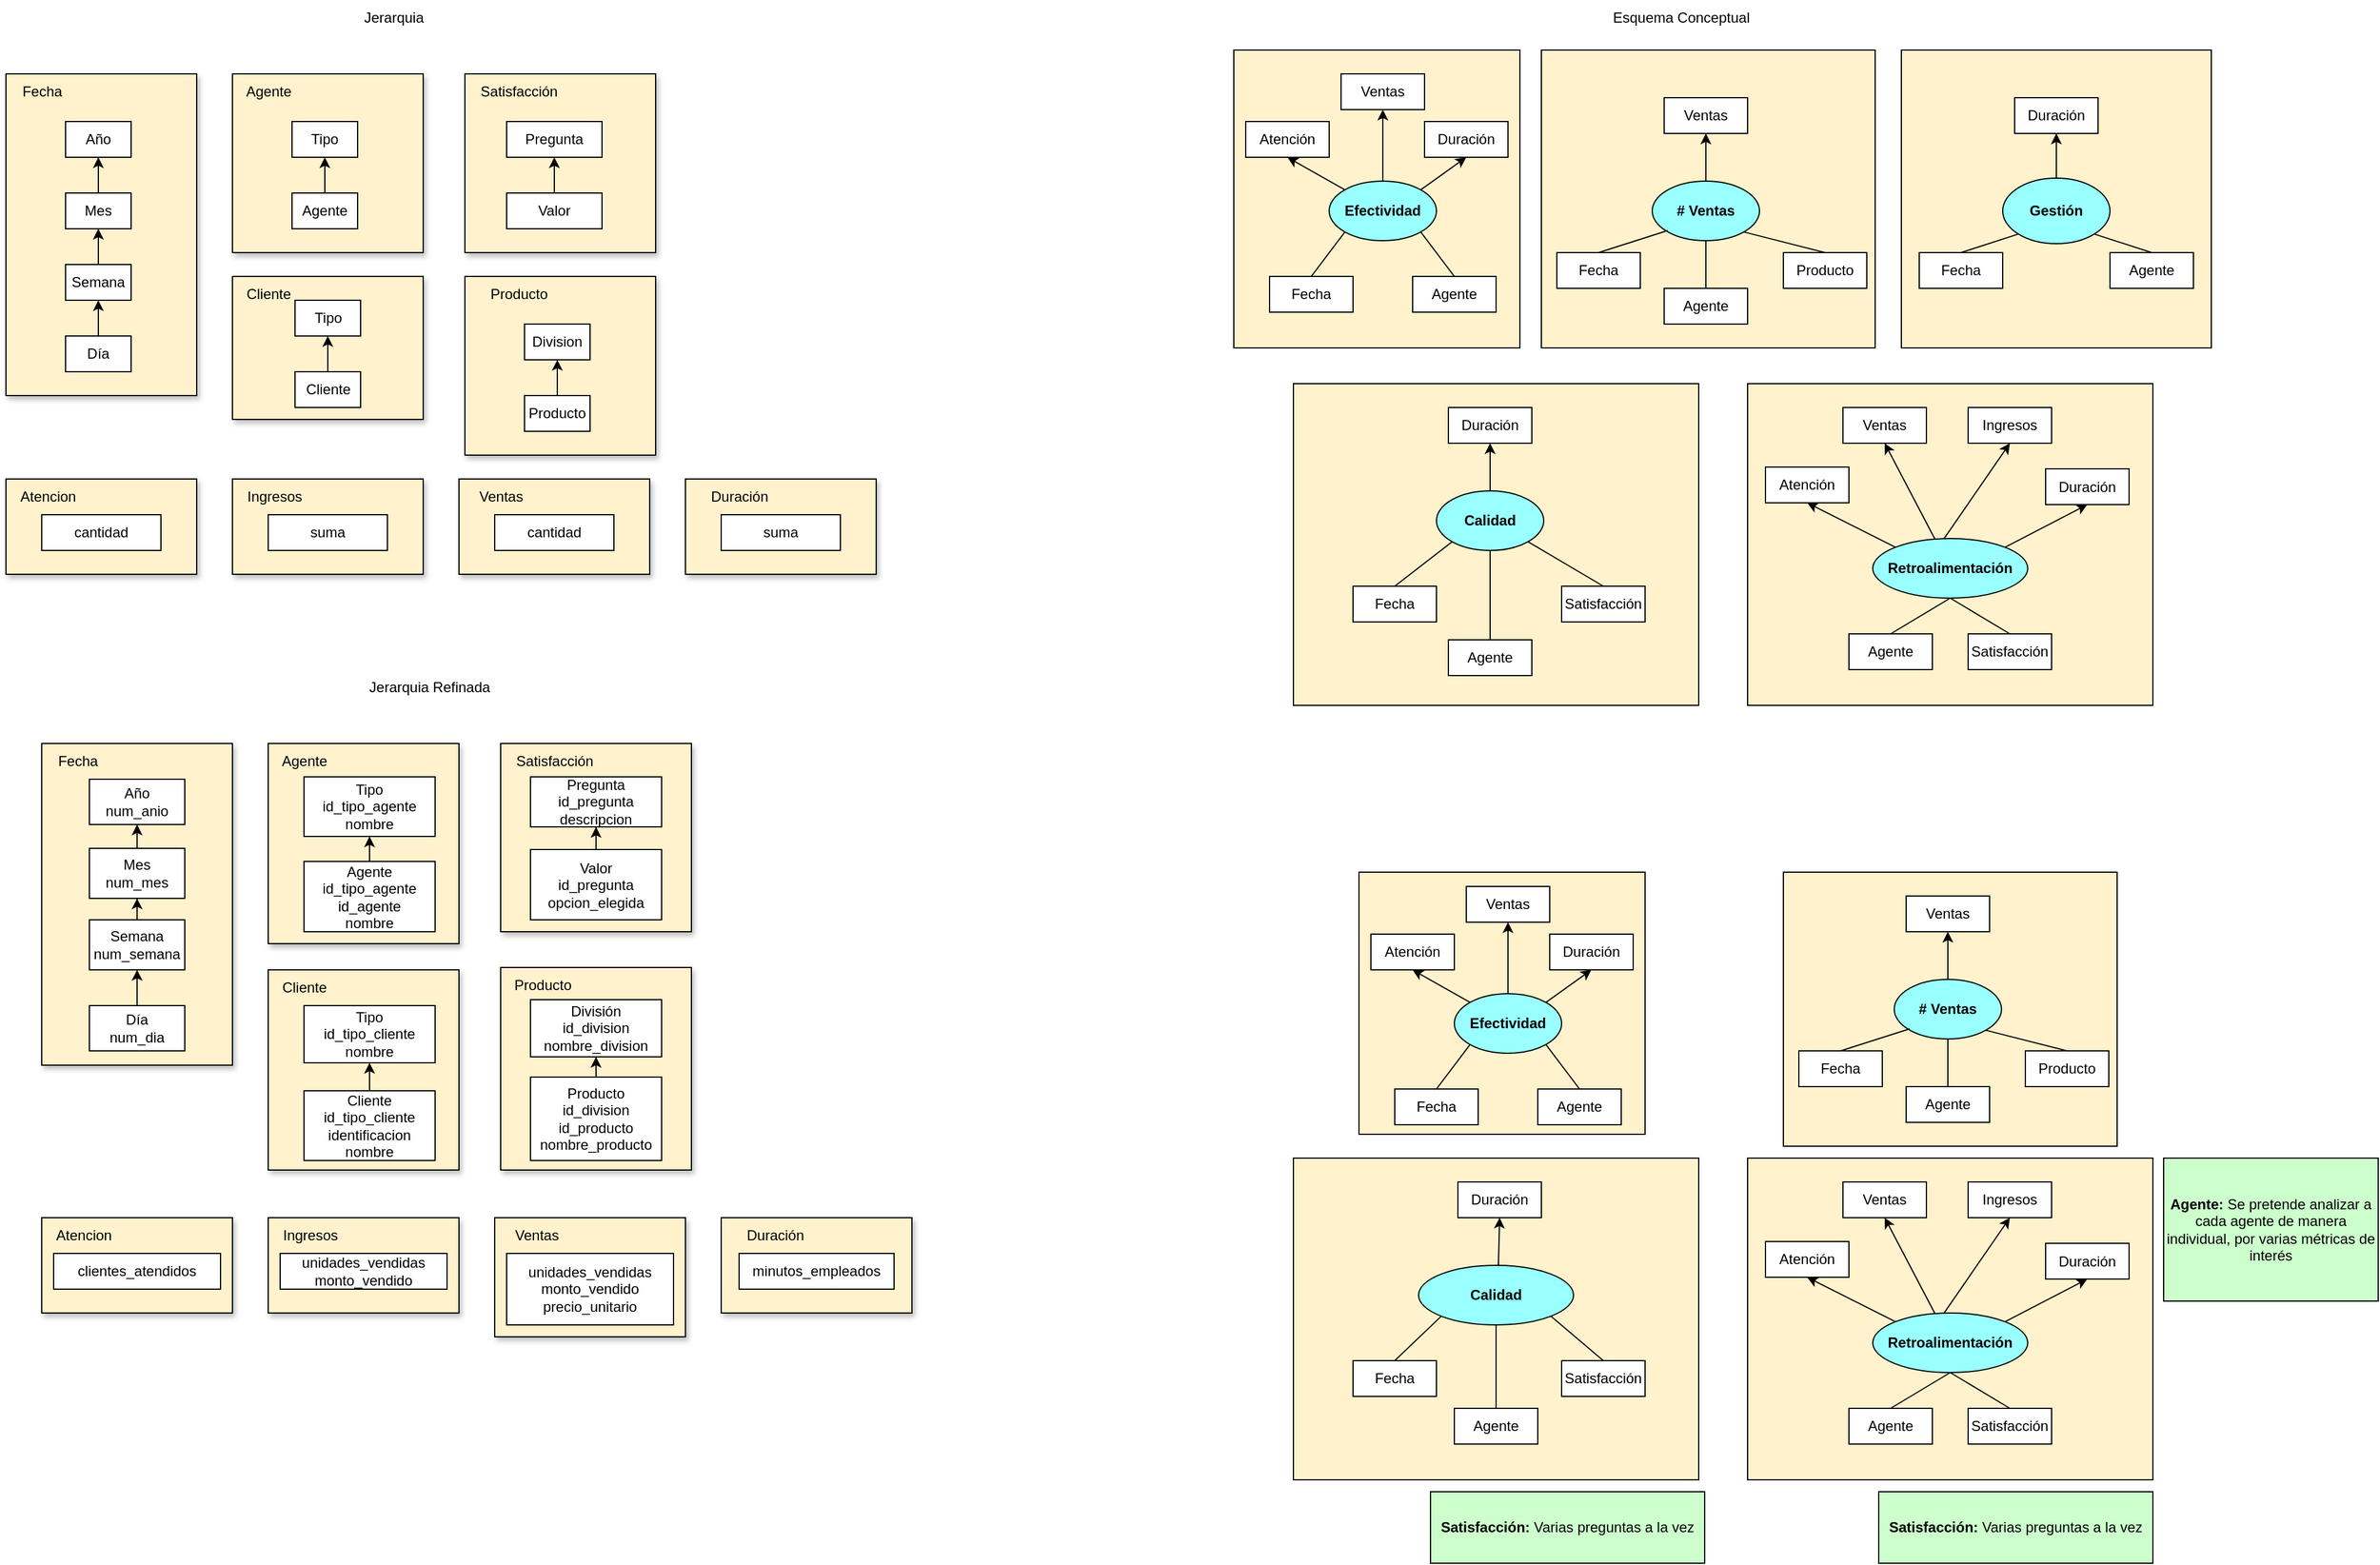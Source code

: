 <mxfile version="24.6.4" type="device">
  <diagram name="Page-1" id="wbxDOFEe-xMBPTPI3C5p">
    <mxGraphModel dx="2790" dy="1393" grid="1" gridSize="10" guides="1" tooltips="1" connect="1" arrows="1" fold="1" page="1" pageScale="1" pageWidth="1100" pageHeight="850" math="0" shadow="0">
      <root>
        <mxCell id="0" />
        <mxCell id="1" parent="0" />
        <mxCell id="ih9rq5GZIrlL_QUmLxiV-168" value="" style="rounded=0;whiteSpace=wrap;html=1;fillColor=#FFF2CC;" vertex="1" parent="1">
          <mxGeometry x="1800" y="200" width="260" height="250" as="geometry" />
        </mxCell>
        <mxCell id="ih9rq5GZIrlL_QUmLxiV-167" value="" style="rounded=0;whiteSpace=wrap;html=1;fillColor=#FFF2CC;" vertex="1" parent="1">
          <mxGeometry x="1498" y="200" width="280" height="250" as="geometry" />
        </mxCell>
        <mxCell id="ih9rq5GZIrlL_QUmLxiV-166" value="" style="rounded=0;whiteSpace=wrap;html=1;fillColor=#FFF2CC;" vertex="1" parent="1">
          <mxGeometry x="1240" y="200" width="240" height="250" as="geometry" />
        </mxCell>
        <mxCell id="ih9rq5GZIrlL_QUmLxiV-165" value="" style="rounded=0;whiteSpace=wrap;html=1;fillColor=#FFF2CC;" vertex="1" parent="1">
          <mxGeometry x="1290" y="480" width="340" height="270" as="geometry" />
        </mxCell>
        <mxCell id="ih9rq5GZIrlL_QUmLxiV-164" value="" style="rounded=0;whiteSpace=wrap;html=1;fillColor=#FFF2CC;" vertex="1" parent="1">
          <mxGeometry x="1671" y="480" width="340" height="270" as="geometry" />
        </mxCell>
        <mxCell id="ih9rq5GZIrlL_QUmLxiV-16" value="" style="rounded=0;whiteSpace=wrap;html=1;shadow=1;fillColor=#FFF2CC;" vertex="1" parent="1">
          <mxGeometry x="210" y="220" width="160" height="270" as="geometry" />
        </mxCell>
        <mxCell id="ih9rq5GZIrlL_QUmLxiV-2" value="Fecha" style="text;html=1;align=center;verticalAlign=middle;resizable=0;points=[];autosize=1;strokeColor=none;fillColor=none;" vertex="1" parent="1">
          <mxGeometry x="210" y="220" width="60" height="30" as="geometry" />
        </mxCell>
        <mxCell id="ih9rq5GZIrlL_QUmLxiV-7" style="edgeStyle=orthogonalEdgeStyle;rounded=0;orthogonalLoop=1;jettySize=auto;html=1;entryX=0.5;entryY=1;entryDx=0;entryDy=0;" edge="1" parent="1" source="ih9rq5GZIrlL_QUmLxiV-3" target="ih9rq5GZIrlL_QUmLxiV-4">
          <mxGeometry relative="1" as="geometry" />
        </mxCell>
        <mxCell id="ih9rq5GZIrlL_QUmLxiV-3" value="Día" style="rounded=0;whiteSpace=wrap;html=1;" vertex="1" parent="1">
          <mxGeometry x="260" y="440" width="55" height="30" as="geometry" />
        </mxCell>
        <mxCell id="ih9rq5GZIrlL_QUmLxiV-13" style="edgeStyle=orthogonalEdgeStyle;rounded=0;orthogonalLoop=1;jettySize=auto;html=1;entryX=0.5;entryY=1;entryDx=0;entryDy=0;" edge="1" parent="1" source="ih9rq5GZIrlL_QUmLxiV-4" target="ih9rq5GZIrlL_QUmLxiV-5">
          <mxGeometry relative="1" as="geometry" />
        </mxCell>
        <mxCell id="ih9rq5GZIrlL_QUmLxiV-4" value="Semana" style="rounded=0;whiteSpace=wrap;html=1;" vertex="1" parent="1">
          <mxGeometry x="260" y="380" width="55" height="30" as="geometry" />
        </mxCell>
        <mxCell id="ih9rq5GZIrlL_QUmLxiV-15" style="edgeStyle=orthogonalEdgeStyle;rounded=0;orthogonalLoop=1;jettySize=auto;html=1;entryX=0.5;entryY=1;entryDx=0;entryDy=0;" edge="1" parent="1" source="ih9rq5GZIrlL_QUmLxiV-5" target="ih9rq5GZIrlL_QUmLxiV-6">
          <mxGeometry relative="1" as="geometry" />
        </mxCell>
        <mxCell id="ih9rq5GZIrlL_QUmLxiV-5" value="Mes" style="rounded=0;whiteSpace=wrap;html=1;" vertex="1" parent="1">
          <mxGeometry x="260" y="320" width="55" height="30" as="geometry" />
        </mxCell>
        <mxCell id="ih9rq5GZIrlL_QUmLxiV-6" value="Año" style="rounded=0;whiteSpace=wrap;html=1;" vertex="1" parent="1">
          <mxGeometry x="260" y="260" width="55" height="30" as="geometry" />
        </mxCell>
        <mxCell id="ih9rq5GZIrlL_QUmLxiV-17" value="" style="rounded=0;whiteSpace=wrap;html=1;shadow=1;fillColor=#FFF2CC;" vertex="1" parent="1">
          <mxGeometry x="400" y="220" width="160" height="150" as="geometry" />
        </mxCell>
        <mxCell id="ih9rq5GZIrlL_QUmLxiV-18" value="Agente" style="text;html=1;align=center;verticalAlign=middle;resizable=0;points=[];autosize=1;strokeColor=none;fillColor=none;" vertex="1" parent="1">
          <mxGeometry x="400" y="220" width="60" height="30" as="geometry" />
        </mxCell>
        <mxCell id="ih9rq5GZIrlL_QUmLxiV-21" style="edgeStyle=orthogonalEdgeStyle;rounded=0;orthogonalLoop=1;jettySize=auto;html=1;entryX=0.5;entryY=1;entryDx=0;entryDy=0;" edge="1" parent="1" source="ih9rq5GZIrlL_QUmLxiV-22" target="ih9rq5GZIrlL_QUmLxiV-24">
          <mxGeometry relative="1" as="geometry" />
        </mxCell>
        <mxCell id="ih9rq5GZIrlL_QUmLxiV-22" value="Agente" style="rounded=0;whiteSpace=wrap;html=1;" vertex="1" parent="1">
          <mxGeometry x="450" y="320" width="55" height="30" as="geometry" />
        </mxCell>
        <mxCell id="ih9rq5GZIrlL_QUmLxiV-24" value="Tipo" style="rounded=0;whiteSpace=wrap;html=1;" vertex="1" parent="1">
          <mxGeometry x="450" y="260" width="55" height="30" as="geometry" />
        </mxCell>
        <mxCell id="ih9rq5GZIrlL_QUmLxiV-26" value="" style="rounded=0;whiteSpace=wrap;html=1;shadow=1;fillColor=#FFF2CC;" vertex="1" parent="1">
          <mxGeometry x="400" y="390" width="160" height="120" as="geometry" />
        </mxCell>
        <mxCell id="ih9rq5GZIrlL_QUmLxiV-27" value="Cliente" style="text;html=1;align=center;verticalAlign=middle;resizable=0;points=[];autosize=1;strokeColor=none;fillColor=none;" vertex="1" parent="1">
          <mxGeometry x="400" y="390" width="60" height="30" as="geometry" />
        </mxCell>
        <mxCell id="ih9rq5GZIrlL_QUmLxiV-102" style="edgeStyle=orthogonalEdgeStyle;rounded=0;orthogonalLoop=1;jettySize=auto;html=1;entryX=0.5;entryY=1;entryDx=0;entryDy=0;" edge="1" parent="1" source="ih9rq5GZIrlL_QUmLxiV-29" target="ih9rq5GZIrlL_QUmLxiV-101">
          <mxGeometry relative="1" as="geometry" />
        </mxCell>
        <mxCell id="ih9rq5GZIrlL_QUmLxiV-29" value="Cliente" style="rounded=0;whiteSpace=wrap;html=1;" vertex="1" parent="1">
          <mxGeometry x="452.5" y="470" width="55" height="30" as="geometry" />
        </mxCell>
        <mxCell id="ih9rq5GZIrlL_QUmLxiV-31" value="" style="rounded=0;whiteSpace=wrap;html=1;shadow=1;fillColor=#FFF2CC;" vertex="1" parent="1">
          <mxGeometry x="210" y="560" width="160" height="80" as="geometry" />
        </mxCell>
        <mxCell id="ih9rq5GZIrlL_QUmLxiV-32" value="Atencion" style="text;html=1;align=center;verticalAlign=middle;resizable=0;points=[];autosize=1;strokeColor=none;fillColor=none;" vertex="1" parent="1">
          <mxGeometry x="210" y="560" width="70" height="30" as="geometry" />
        </mxCell>
        <mxCell id="ih9rq5GZIrlL_QUmLxiV-33" value="cantidad" style="rounded=0;whiteSpace=wrap;html=1;" vertex="1" parent="1">
          <mxGeometry x="240" y="590" width="100" height="30" as="geometry" />
        </mxCell>
        <mxCell id="ih9rq5GZIrlL_QUmLxiV-34" value="" style="rounded=0;whiteSpace=wrap;html=1;shadow=1;fillColor=#FFF2CC;" vertex="1" parent="1">
          <mxGeometry x="400" y="560" width="160" height="80" as="geometry" />
        </mxCell>
        <mxCell id="ih9rq5GZIrlL_QUmLxiV-35" value="Ingresos" style="text;html=1;align=center;verticalAlign=middle;resizable=0;points=[];autosize=1;strokeColor=none;fillColor=none;" vertex="1" parent="1">
          <mxGeometry x="400" y="560" width="70" height="30" as="geometry" />
        </mxCell>
        <mxCell id="ih9rq5GZIrlL_QUmLxiV-36" value="suma" style="rounded=0;whiteSpace=wrap;html=1;" vertex="1" parent="1">
          <mxGeometry x="430" y="590" width="100" height="30" as="geometry" />
        </mxCell>
        <mxCell id="ih9rq5GZIrlL_QUmLxiV-37" value="" style="rounded=0;whiteSpace=wrap;html=1;shadow=1;fillColor=#FFF2CC;" vertex="1" parent="1">
          <mxGeometry x="590" y="560" width="160" height="80" as="geometry" />
        </mxCell>
        <mxCell id="ih9rq5GZIrlL_QUmLxiV-38" value="Ventas" style="text;html=1;align=center;verticalAlign=middle;resizable=0;points=[];autosize=1;strokeColor=none;fillColor=none;" vertex="1" parent="1">
          <mxGeometry x="595" y="560" width="60" height="30" as="geometry" />
        </mxCell>
        <mxCell id="ih9rq5GZIrlL_QUmLxiV-39" value="cantidad" style="rounded=0;whiteSpace=wrap;html=1;" vertex="1" parent="1">
          <mxGeometry x="620" y="590" width="100" height="30" as="geometry" />
        </mxCell>
        <mxCell id="ih9rq5GZIrlL_QUmLxiV-40" value="" style="rounded=0;whiteSpace=wrap;html=1;shadow=1;fillColor=#FFF2CC;" vertex="1" parent="1">
          <mxGeometry x="780" y="560" width="160" height="80" as="geometry" />
        </mxCell>
        <mxCell id="ih9rq5GZIrlL_QUmLxiV-41" value="Duración" style="text;html=1;align=center;verticalAlign=middle;resizable=0;points=[];autosize=1;strokeColor=none;fillColor=none;" vertex="1" parent="1">
          <mxGeometry x="790" y="560" width="70" height="30" as="geometry" />
        </mxCell>
        <mxCell id="ih9rq5GZIrlL_QUmLxiV-42" value="suma" style="rounded=0;whiteSpace=wrap;html=1;" vertex="1" parent="1">
          <mxGeometry x="810" y="590" width="100" height="30" as="geometry" />
        </mxCell>
        <mxCell id="ih9rq5GZIrlL_QUmLxiV-43" value="" style="rounded=0;whiteSpace=wrap;html=1;shadow=1;fillColor=#FFF2CC;" vertex="1" parent="1">
          <mxGeometry x="595" y="220" width="160" height="150" as="geometry" />
        </mxCell>
        <mxCell id="ih9rq5GZIrlL_QUmLxiV-44" value="Satisfacción" style="text;html=1;align=center;verticalAlign=middle;resizable=0;points=[];autosize=1;strokeColor=none;fillColor=none;" vertex="1" parent="1">
          <mxGeometry x="595" y="220" width="90" height="30" as="geometry" />
        </mxCell>
        <mxCell id="ih9rq5GZIrlL_QUmLxiV-45" style="edgeStyle=orthogonalEdgeStyle;rounded=0;orthogonalLoop=1;jettySize=auto;html=1;entryX=0.5;entryY=1;entryDx=0;entryDy=0;" edge="1" parent="1" source="ih9rq5GZIrlL_QUmLxiV-46" target="ih9rq5GZIrlL_QUmLxiV-47">
          <mxGeometry relative="1" as="geometry" />
        </mxCell>
        <mxCell id="ih9rq5GZIrlL_QUmLxiV-46" value="Valor" style="rounded=0;whiteSpace=wrap;html=1;" vertex="1" parent="1">
          <mxGeometry x="630" y="320" width="80" height="30" as="geometry" />
        </mxCell>
        <mxCell id="ih9rq5GZIrlL_QUmLxiV-47" value="Pregunta" style="rounded=0;whiteSpace=wrap;html=1;" vertex="1" parent="1">
          <mxGeometry x="630" y="260" width="80" height="30" as="geometry" />
        </mxCell>
        <mxCell id="ih9rq5GZIrlL_QUmLxiV-48" value="" style="rounded=0;whiteSpace=wrap;html=1;shadow=1;fillColor=#FFF2CC;" vertex="1" parent="1">
          <mxGeometry x="595" y="390" width="160" height="150" as="geometry" />
        </mxCell>
        <mxCell id="ih9rq5GZIrlL_QUmLxiV-49" value="Producto" style="text;html=1;align=center;verticalAlign=middle;resizable=0;points=[];autosize=1;strokeColor=none;fillColor=none;" vertex="1" parent="1">
          <mxGeometry x="605" y="390" width="70" height="30" as="geometry" />
        </mxCell>
        <mxCell id="ih9rq5GZIrlL_QUmLxiV-50" style="edgeStyle=orthogonalEdgeStyle;rounded=0;orthogonalLoop=1;jettySize=auto;html=1;entryX=0.5;entryY=1;entryDx=0;entryDy=0;" edge="1" parent="1" source="ih9rq5GZIrlL_QUmLxiV-51" target="ih9rq5GZIrlL_QUmLxiV-52">
          <mxGeometry relative="1" as="geometry" />
        </mxCell>
        <mxCell id="ih9rq5GZIrlL_QUmLxiV-51" value="Producto" style="rounded=0;whiteSpace=wrap;html=1;" vertex="1" parent="1">
          <mxGeometry x="645" y="490" width="55" height="30" as="geometry" />
        </mxCell>
        <mxCell id="ih9rq5GZIrlL_QUmLxiV-52" value="Division" style="rounded=0;whiteSpace=wrap;html=1;" vertex="1" parent="1">
          <mxGeometry x="645" y="430" width="55" height="30" as="geometry" />
        </mxCell>
        <mxCell id="ih9rq5GZIrlL_QUmLxiV-53" value="Jerarquia" style="text;html=1;align=center;verticalAlign=middle;resizable=0;points=[];autosize=1;strokeColor=none;fillColor=none;" vertex="1" parent="1">
          <mxGeometry x="500" y="158" width="70" height="30" as="geometry" />
        </mxCell>
        <mxCell id="ih9rq5GZIrlL_QUmLxiV-54" value="" style="rounded=0;whiteSpace=wrap;html=1;shadow=1;fillColor=#FFF2CC;" vertex="1" parent="1">
          <mxGeometry x="240" y="782" width="160" height="270" as="geometry" />
        </mxCell>
        <mxCell id="ih9rq5GZIrlL_QUmLxiV-55" value="Fecha" style="text;html=1;align=center;verticalAlign=middle;resizable=0;points=[];autosize=1;strokeColor=none;fillColor=none;" vertex="1" parent="1">
          <mxGeometry x="240" y="782" width="60" height="30" as="geometry" />
        </mxCell>
        <mxCell id="ih9rq5GZIrlL_QUmLxiV-56" style="edgeStyle=orthogonalEdgeStyle;rounded=0;orthogonalLoop=1;jettySize=auto;html=1;entryX=0.5;entryY=1;entryDx=0;entryDy=0;" edge="1" parent="1" source="ih9rq5GZIrlL_QUmLxiV-57" target="ih9rq5GZIrlL_QUmLxiV-59">
          <mxGeometry relative="1" as="geometry" />
        </mxCell>
        <mxCell id="ih9rq5GZIrlL_QUmLxiV-57" value="Día&lt;br&gt;num_dia" style="rounded=0;whiteSpace=wrap;html=1;" vertex="1" parent="1">
          <mxGeometry x="280" y="1002" width="80" height="38" as="geometry" />
        </mxCell>
        <mxCell id="ih9rq5GZIrlL_QUmLxiV-58" style="edgeStyle=orthogonalEdgeStyle;rounded=0;orthogonalLoop=1;jettySize=auto;html=1;entryX=0.5;entryY=1;entryDx=0;entryDy=0;" edge="1" parent="1" source="ih9rq5GZIrlL_QUmLxiV-59" target="ih9rq5GZIrlL_QUmLxiV-61">
          <mxGeometry relative="1" as="geometry" />
        </mxCell>
        <mxCell id="ih9rq5GZIrlL_QUmLxiV-59" value="Semana&lt;br&gt;num_semana" style="rounded=0;whiteSpace=wrap;html=1;" vertex="1" parent="1">
          <mxGeometry x="280" y="930" width="80" height="42" as="geometry" />
        </mxCell>
        <mxCell id="ih9rq5GZIrlL_QUmLxiV-60" style="edgeStyle=orthogonalEdgeStyle;rounded=0;orthogonalLoop=1;jettySize=auto;html=1;entryX=0.5;entryY=1;entryDx=0;entryDy=0;" edge="1" parent="1" source="ih9rq5GZIrlL_QUmLxiV-61" target="ih9rq5GZIrlL_QUmLxiV-62">
          <mxGeometry relative="1" as="geometry" />
        </mxCell>
        <mxCell id="ih9rq5GZIrlL_QUmLxiV-61" value="Mes&lt;br&gt;num_mes" style="rounded=0;whiteSpace=wrap;html=1;" vertex="1" parent="1">
          <mxGeometry x="280" y="870" width="80" height="42" as="geometry" />
        </mxCell>
        <mxCell id="ih9rq5GZIrlL_QUmLxiV-62" value="Año&lt;br&gt;num_anio" style="rounded=0;whiteSpace=wrap;html=1;" vertex="1" parent="1">
          <mxGeometry x="280" y="812" width="80" height="38" as="geometry" />
        </mxCell>
        <mxCell id="ih9rq5GZIrlL_QUmLxiV-63" value="" style="rounded=0;whiteSpace=wrap;html=1;shadow=1;fillColor=#FFF2CC;" vertex="1" parent="1">
          <mxGeometry x="430" y="782" width="160" height="168" as="geometry" />
        </mxCell>
        <mxCell id="ih9rq5GZIrlL_QUmLxiV-64" value="Agente" style="text;html=1;align=center;verticalAlign=middle;resizable=0;points=[];autosize=1;strokeColor=none;fillColor=none;" vertex="1" parent="1">
          <mxGeometry x="430" y="782" width="60" height="30" as="geometry" />
        </mxCell>
        <mxCell id="ih9rq5GZIrlL_QUmLxiV-65" style="edgeStyle=orthogonalEdgeStyle;rounded=0;orthogonalLoop=1;jettySize=auto;html=1;entryX=0.5;entryY=1;entryDx=0;entryDy=0;" edge="1" parent="1" source="ih9rq5GZIrlL_QUmLxiV-66" target="ih9rq5GZIrlL_QUmLxiV-67">
          <mxGeometry relative="1" as="geometry" />
        </mxCell>
        <mxCell id="ih9rq5GZIrlL_QUmLxiV-66" value="Agente&lt;br&gt;id_tipo_agente&lt;br&gt;id_agente&lt;br&gt;&lt;div&gt;nombre&lt;/div&gt;" style="rounded=0;whiteSpace=wrap;html=1;" vertex="1" parent="1">
          <mxGeometry x="460" y="881" width="110" height="59" as="geometry" />
        </mxCell>
        <mxCell id="ih9rq5GZIrlL_QUmLxiV-67" value="Tipo&lt;br&gt;id_tipo_agente&lt;br&gt;nombre" style="rounded=0;whiteSpace=wrap;html=1;" vertex="1" parent="1">
          <mxGeometry x="460" y="810" width="110" height="50" as="geometry" />
        </mxCell>
        <mxCell id="ih9rq5GZIrlL_QUmLxiV-68" value="" style="rounded=0;whiteSpace=wrap;html=1;shadow=1;fillColor=#FFF2CC;" vertex="1" parent="1">
          <mxGeometry x="430" y="972" width="160" height="168" as="geometry" />
        </mxCell>
        <mxCell id="ih9rq5GZIrlL_QUmLxiV-69" value="Cliente" style="text;html=1;align=center;verticalAlign=middle;resizable=0;points=[];autosize=1;strokeColor=none;fillColor=none;" vertex="1" parent="1">
          <mxGeometry x="430" y="972" width="60" height="30" as="geometry" />
        </mxCell>
        <mxCell id="ih9rq5GZIrlL_QUmLxiV-71" value="" style="rounded=0;whiteSpace=wrap;html=1;shadow=1;fillColor=#FFF2CC;" vertex="1" parent="1">
          <mxGeometry x="240" y="1180" width="160" height="80" as="geometry" />
        </mxCell>
        <mxCell id="ih9rq5GZIrlL_QUmLxiV-72" value="Atencion" style="text;html=1;align=center;verticalAlign=middle;resizable=0;points=[];autosize=1;strokeColor=none;fillColor=none;" vertex="1" parent="1">
          <mxGeometry x="240" y="1180" width="70" height="30" as="geometry" />
        </mxCell>
        <mxCell id="ih9rq5GZIrlL_QUmLxiV-73" value="clientes_atendidos" style="rounded=0;whiteSpace=wrap;html=1;" vertex="1" parent="1">
          <mxGeometry x="250" y="1210" width="140" height="30" as="geometry" />
        </mxCell>
        <mxCell id="ih9rq5GZIrlL_QUmLxiV-74" value="" style="rounded=0;whiteSpace=wrap;html=1;shadow=1;fillColor=#FFF2CC;" vertex="1" parent="1">
          <mxGeometry x="430" y="1180" width="160" height="80" as="geometry" />
        </mxCell>
        <mxCell id="ih9rq5GZIrlL_QUmLxiV-75" value="Ingresos" style="text;html=1;align=center;verticalAlign=middle;resizable=0;points=[];autosize=1;strokeColor=none;fillColor=none;" vertex="1" parent="1">
          <mxGeometry x="430" y="1180" width="70" height="30" as="geometry" />
        </mxCell>
        <mxCell id="ih9rq5GZIrlL_QUmLxiV-76" value="unidades_vendidas&lt;br&gt;monto_vendido" style="rounded=0;whiteSpace=wrap;html=1;" vertex="1" parent="1">
          <mxGeometry x="440" y="1210" width="140" height="30" as="geometry" />
        </mxCell>
        <mxCell id="ih9rq5GZIrlL_QUmLxiV-77" value="" style="rounded=0;whiteSpace=wrap;html=1;shadow=1;fillColor=#FFF2CC;" vertex="1" parent="1">
          <mxGeometry x="620" y="1180" width="160" height="100" as="geometry" />
        </mxCell>
        <mxCell id="ih9rq5GZIrlL_QUmLxiV-78" value="Ventas" style="text;html=1;align=center;verticalAlign=middle;resizable=0;points=[];autosize=1;strokeColor=none;fillColor=none;" vertex="1" parent="1">
          <mxGeometry x="625" y="1180" width="60" height="30" as="geometry" />
        </mxCell>
        <mxCell id="ih9rq5GZIrlL_QUmLxiV-79" value="unidades_vendidas&lt;br&gt;monto_vendido&lt;br&gt;precio_unitario" style="rounded=0;whiteSpace=wrap;html=1;" vertex="1" parent="1">
          <mxGeometry x="630" y="1210" width="140" height="60" as="geometry" />
        </mxCell>
        <mxCell id="ih9rq5GZIrlL_QUmLxiV-80" value="" style="rounded=0;whiteSpace=wrap;html=1;shadow=1;fillColor=#FFF2CC;" vertex="1" parent="1">
          <mxGeometry x="810" y="1180" width="160" height="80" as="geometry" />
        </mxCell>
        <mxCell id="ih9rq5GZIrlL_QUmLxiV-81" value="Duración" style="text;html=1;align=center;verticalAlign=middle;resizable=0;points=[];autosize=1;strokeColor=none;fillColor=none;" vertex="1" parent="1">
          <mxGeometry x="820" y="1180" width="70" height="30" as="geometry" />
        </mxCell>
        <mxCell id="ih9rq5GZIrlL_QUmLxiV-82" value="minutos_empleados" style="rounded=0;whiteSpace=wrap;html=1;" vertex="1" parent="1">
          <mxGeometry x="825" y="1210" width="130" height="30" as="geometry" />
        </mxCell>
        <mxCell id="ih9rq5GZIrlL_QUmLxiV-83" value="" style="rounded=0;whiteSpace=wrap;html=1;shadow=1;fillColor=#FFF2CC;" vertex="1" parent="1">
          <mxGeometry x="625" y="782" width="160" height="158" as="geometry" />
        </mxCell>
        <mxCell id="ih9rq5GZIrlL_QUmLxiV-84" value="Satisfacción" style="text;html=1;align=center;verticalAlign=middle;resizable=0;points=[];autosize=1;strokeColor=none;fillColor=none;" vertex="1" parent="1">
          <mxGeometry x="625" y="782" width="90" height="30" as="geometry" />
        </mxCell>
        <mxCell id="ih9rq5GZIrlL_QUmLxiV-85" style="edgeStyle=orthogonalEdgeStyle;rounded=0;orthogonalLoop=1;jettySize=auto;html=1;entryX=0.5;entryY=1;entryDx=0;entryDy=0;" edge="1" parent="1" source="ih9rq5GZIrlL_QUmLxiV-86" target="ih9rq5GZIrlL_QUmLxiV-87">
          <mxGeometry relative="1" as="geometry" />
        </mxCell>
        <mxCell id="ih9rq5GZIrlL_QUmLxiV-86" value="Valor&lt;br&gt;id_pregunta&lt;br&gt;opcion_elegida" style="rounded=0;whiteSpace=wrap;html=1;" vertex="1" parent="1">
          <mxGeometry x="650" y="871" width="110" height="59" as="geometry" />
        </mxCell>
        <mxCell id="ih9rq5GZIrlL_QUmLxiV-87" value="Pregunta&lt;br&gt;id_pregunta&lt;br&gt;descripcion" style="rounded=0;whiteSpace=wrap;html=1;" vertex="1" parent="1">
          <mxGeometry x="650" y="810" width="110" height="42" as="geometry" />
        </mxCell>
        <mxCell id="ih9rq5GZIrlL_QUmLxiV-88" value="" style="rounded=0;whiteSpace=wrap;html=1;shadow=1;fillColor=#FFF2CC;" vertex="1" parent="1">
          <mxGeometry x="625" y="970" width="160" height="170" as="geometry" />
        </mxCell>
        <mxCell id="ih9rq5GZIrlL_QUmLxiV-89" value="Producto" style="text;html=1;align=center;verticalAlign=middle;resizable=0;points=[];autosize=1;strokeColor=none;fillColor=none;" vertex="1" parent="1">
          <mxGeometry x="625" y="970" width="70" height="30" as="geometry" />
        </mxCell>
        <mxCell id="ih9rq5GZIrlL_QUmLxiV-90" style="edgeStyle=orthogonalEdgeStyle;rounded=0;orthogonalLoop=1;jettySize=auto;html=1;entryX=0.5;entryY=1;entryDx=0;entryDy=0;" edge="1" parent="1" source="ih9rq5GZIrlL_QUmLxiV-91" target="ih9rq5GZIrlL_QUmLxiV-92">
          <mxGeometry relative="1" as="geometry" />
        </mxCell>
        <mxCell id="ih9rq5GZIrlL_QUmLxiV-91" value="Producto&lt;br&gt;id_division&lt;br&gt;id_producto&lt;br&gt;nombre_producto" style="rounded=0;whiteSpace=wrap;html=1;" vertex="1" parent="1">
          <mxGeometry x="650" y="1062" width="110" height="70" as="geometry" />
        </mxCell>
        <mxCell id="ih9rq5GZIrlL_QUmLxiV-92" value="División&lt;br&gt;id_division&lt;br&gt;nombre_division" style="rounded=0;whiteSpace=wrap;html=1;" vertex="1" parent="1">
          <mxGeometry x="650" y="997" width="110" height="48" as="geometry" />
        </mxCell>
        <mxCell id="ih9rq5GZIrlL_QUmLxiV-93" value="Jerarquia Refinada" style="text;html=1;align=center;verticalAlign=middle;resizable=0;points=[];autosize=1;strokeColor=none;fillColor=none;" vertex="1" parent="1">
          <mxGeometry x="505" y="720" width="120" height="30" as="geometry" />
        </mxCell>
        <mxCell id="ih9rq5GZIrlL_QUmLxiV-98" style="edgeStyle=orthogonalEdgeStyle;rounded=0;orthogonalLoop=1;jettySize=auto;html=1;entryX=0.5;entryY=1;entryDx=0;entryDy=0;" edge="1" parent="1" source="ih9rq5GZIrlL_QUmLxiV-99" target="ih9rq5GZIrlL_QUmLxiV-100">
          <mxGeometry relative="1" as="geometry" />
        </mxCell>
        <mxCell id="ih9rq5GZIrlL_QUmLxiV-99" value="Cliente&lt;br&gt;id_tipo_cliente&lt;br&gt;identificacion&lt;br&gt;nombre" style="rounded=0;whiteSpace=wrap;html=1;" vertex="1" parent="1">
          <mxGeometry x="460" y="1073.5" width="110" height="58.5" as="geometry" />
        </mxCell>
        <mxCell id="ih9rq5GZIrlL_QUmLxiV-100" value="Tipo&lt;br&gt;id_tipo_cliente&lt;br&gt;nombre" style="rounded=0;whiteSpace=wrap;html=1;" vertex="1" parent="1">
          <mxGeometry x="460" y="1002" width="110" height="48" as="geometry" />
        </mxCell>
        <mxCell id="ih9rq5GZIrlL_QUmLxiV-101" value="Tipo" style="rounded=0;whiteSpace=wrap;html=1;" vertex="1" parent="1">
          <mxGeometry x="452.5" y="410" width="55" height="30" as="geometry" />
        </mxCell>
        <mxCell id="ih9rq5GZIrlL_QUmLxiV-104" value="Esquema Conceptual" style="text;html=1;align=center;verticalAlign=middle;resizable=0;points=[];autosize=1;strokeColor=none;fillColor=none;" vertex="1" parent="1">
          <mxGeometry x="1545" y="158" width="140" height="30" as="geometry" />
        </mxCell>
        <mxCell id="ih9rq5GZIrlL_QUmLxiV-105" value="&lt;b&gt;Efectividad&lt;/b&gt;" style="ellipse;whiteSpace=wrap;html=1;fillColor=#99FFFF;" vertex="1" parent="1">
          <mxGeometry x="1320" y="310" width="90" height="50" as="geometry" />
        </mxCell>
        <mxCell id="ih9rq5GZIrlL_QUmLxiV-109" value="&lt;b&gt;# Ventas&lt;/b&gt;" style="ellipse;whiteSpace=wrap;html=1;fillColor=#99FFFF;" vertex="1" parent="1">
          <mxGeometry x="1591" y="310" width="90" height="50" as="geometry" />
        </mxCell>
        <mxCell id="ih9rq5GZIrlL_QUmLxiV-110" value="&lt;b&gt;Retroalimentación&lt;/b&gt;" style="ellipse;whiteSpace=wrap;html=1;fillColor=#99FFFF;" vertex="1" parent="1">
          <mxGeometry x="1776" y="610" width="130" height="50" as="geometry" />
        </mxCell>
        <mxCell id="ih9rq5GZIrlL_QUmLxiV-111" value="&lt;b&gt;Gestión&lt;/b&gt;" style="ellipse;whiteSpace=wrap;html=1;fillColor=#99FFFF;" vertex="1" parent="1">
          <mxGeometry x="1885" y="307.5" width="90" height="55" as="geometry" />
        </mxCell>
        <mxCell id="ih9rq5GZIrlL_QUmLxiV-112" value="Fecha" style="rounded=0;whiteSpace=wrap;html=1;" vertex="1" parent="1">
          <mxGeometry x="1270" y="390" width="70" height="30" as="geometry" />
        </mxCell>
        <mxCell id="ih9rq5GZIrlL_QUmLxiV-114" value="" style="endArrow=none;html=1;rounded=0;exitX=0.5;exitY=0;exitDx=0;exitDy=0;entryX=0;entryY=1;entryDx=0;entryDy=0;" edge="1" parent="1" source="ih9rq5GZIrlL_QUmLxiV-112" target="ih9rq5GZIrlL_QUmLxiV-105">
          <mxGeometry width="50" height="50" relative="1" as="geometry">
            <mxPoint x="1440" y="410" as="sourcePoint" />
            <mxPoint x="1490" y="360" as="targetPoint" />
          </mxGeometry>
        </mxCell>
        <mxCell id="ih9rq5GZIrlL_QUmLxiV-115" value="Agente" style="rounded=0;whiteSpace=wrap;html=1;" vertex="1" parent="1">
          <mxGeometry x="1390" y="390" width="70" height="30" as="geometry" />
        </mxCell>
        <mxCell id="ih9rq5GZIrlL_QUmLxiV-116" value="" style="endArrow=none;html=1;rounded=0;exitX=0.5;exitY=0;exitDx=0;exitDy=0;entryX=1;entryY=1;entryDx=0;entryDy=0;" edge="1" parent="1" source="ih9rq5GZIrlL_QUmLxiV-115" target="ih9rq5GZIrlL_QUmLxiV-105">
          <mxGeometry width="50" height="50" relative="1" as="geometry">
            <mxPoint x="1440" y="410" as="sourcePoint" />
            <mxPoint x="1420" y="360" as="targetPoint" />
          </mxGeometry>
        </mxCell>
        <mxCell id="ih9rq5GZIrlL_QUmLxiV-117" value="Atención" style="rounded=0;whiteSpace=wrap;html=1;" vertex="1" parent="1">
          <mxGeometry x="1250" y="260" width="70" height="30" as="geometry" />
        </mxCell>
        <mxCell id="ih9rq5GZIrlL_QUmLxiV-118" value="Ventas" style="rounded=0;whiteSpace=wrap;html=1;" vertex="1" parent="1">
          <mxGeometry x="1330" y="220" width="70" height="30" as="geometry" />
        </mxCell>
        <mxCell id="ih9rq5GZIrlL_QUmLxiV-119" value="Duración" style="rounded=0;whiteSpace=wrap;html=1;" vertex="1" parent="1">
          <mxGeometry x="1400" y="260" width="70" height="30" as="geometry" />
        </mxCell>
        <mxCell id="ih9rq5GZIrlL_QUmLxiV-120" value="" style="endArrow=classic;html=1;rounded=0;exitX=0;exitY=0;exitDx=0;exitDy=0;entryX=0.5;entryY=1;entryDx=0;entryDy=0;" edge="1" parent="1" source="ih9rq5GZIrlL_QUmLxiV-105" target="ih9rq5GZIrlL_QUmLxiV-117">
          <mxGeometry width="50" height="50" relative="1" as="geometry">
            <mxPoint x="1380" y="430" as="sourcePoint" />
            <mxPoint x="1430" y="380" as="targetPoint" />
          </mxGeometry>
        </mxCell>
        <mxCell id="ih9rq5GZIrlL_QUmLxiV-121" value="" style="endArrow=classic;html=1;rounded=0;entryX=0.5;entryY=1;entryDx=0;entryDy=0;exitX=0.5;exitY=0;exitDx=0;exitDy=0;" edge="1" parent="1" source="ih9rq5GZIrlL_QUmLxiV-105" target="ih9rq5GZIrlL_QUmLxiV-118">
          <mxGeometry width="50" height="50" relative="1" as="geometry">
            <mxPoint x="1380" y="280" as="sourcePoint" />
            <mxPoint x="1275" y="300" as="targetPoint" />
          </mxGeometry>
        </mxCell>
        <mxCell id="ih9rq5GZIrlL_QUmLxiV-122" value="" style="endArrow=classic;html=1;rounded=0;entryX=0.5;entryY=1;entryDx=0;entryDy=0;exitX=1;exitY=0;exitDx=0;exitDy=0;" edge="1" parent="1" source="ih9rq5GZIrlL_QUmLxiV-105" target="ih9rq5GZIrlL_QUmLxiV-119">
          <mxGeometry width="50" height="50" relative="1" as="geometry">
            <mxPoint x="1372" y="320" as="sourcePoint" />
            <mxPoint x="1370" y="250" as="targetPoint" />
          </mxGeometry>
        </mxCell>
        <mxCell id="ih9rq5GZIrlL_QUmLxiV-123" value="Fecha" style="rounded=0;whiteSpace=wrap;html=1;" vertex="1" parent="1">
          <mxGeometry x="1511" y="370" width="70" height="30" as="geometry" />
        </mxCell>
        <mxCell id="ih9rq5GZIrlL_QUmLxiV-124" value="" style="endArrow=none;html=1;rounded=0;exitX=0.5;exitY=0;exitDx=0;exitDy=0;entryX=0;entryY=1;entryDx=0;entryDy=0;" edge="1" parent="1" source="ih9rq5GZIrlL_QUmLxiV-123">
          <mxGeometry width="50" height="50" relative="1" as="geometry">
            <mxPoint x="1711" y="408.5" as="sourcePoint" />
            <mxPoint x="1604" y="351.5" as="targetPoint" />
          </mxGeometry>
        </mxCell>
        <mxCell id="ih9rq5GZIrlL_QUmLxiV-125" value="Agente" style="rounded=0;whiteSpace=wrap;html=1;" vertex="1" parent="1">
          <mxGeometry x="1601" y="400" width="70" height="30" as="geometry" />
        </mxCell>
        <mxCell id="ih9rq5GZIrlL_QUmLxiV-126" value="" style="endArrow=none;html=1;rounded=0;exitX=0.5;exitY=0;exitDx=0;exitDy=0;entryX=0.5;entryY=1;entryDx=0;entryDy=0;" edge="1" parent="1" source="ih9rq5GZIrlL_QUmLxiV-125" target="ih9rq5GZIrlL_QUmLxiV-109">
          <mxGeometry width="50" height="50" relative="1" as="geometry">
            <mxPoint x="1711" y="408.5" as="sourcePoint" />
            <mxPoint x="1668" y="351.5" as="targetPoint" />
          </mxGeometry>
        </mxCell>
        <mxCell id="ih9rq5GZIrlL_QUmLxiV-127" value="Producto" style="rounded=0;whiteSpace=wrap;html=1;" vertex="1" parent="1">
          <mxGeometry x="1701" y="370" width="70" height="30" as="geometry" />
        </mxCell>
        <mxCell id="ih9rq5GZIrlL_QUmLxiV-128" value="" style="endArrow=none;html=1;rounded=0;exitX=0.5;exitY=0;exitDx=0;exitDy=0;entryX=1;entryY=1;entryDx=0;entryDy=0;" edge="1" parent="1" source="ih9rq5GZIrlL_QUmLxiV-127" target="ih9rq5GZIrlL_QUmLxiV-109">
          <mxGeometry width="50" height="50" relative="1" as="geometry">
            <mxPoint x="1556" y="380" as="sourcePoint" />
            <mxPoint x="1614" y="361.5" as="targetPoint" />
          </mxGeometry>
        </mxCell>
        <mxCell id="ih9rq5GZIrlL_QUmLxiV-130" value="Ventas" style="rounded=0;whiteSpace=wrap;html=1;" vertex="1" parent="1">
          <mxGeometry x="1601" y="240" width="70" height="30" as="geometry" />
        </mxCell>
        <mxCell id="ih9rq5GZIrlL_QUmLxiV-131" value="" style="endArrow=classic;html=1;rounded=0;exitX=0.5;exitY=0;exitDx=0;exitDy=0;entryX=0.5;entryY=1;entryDx=0;entryDy=0;" edge="1" parent="1" target="ih9rq5GZIrlL_QUmLxiV-130" source="ih9rq5GZIrlL_QUmLxiV-109">
          <mxGeometry width="50" height="50" relative="1" as="geometry">
            <mxPoint x="1629" y="300" as="sourcePoint" />
            <mxPoint x="1726" y="363" as="targetPoint" />
          </mxGeometry>
        </mxCell>
        <mxCell id="ih9rq5GZIrlL_QUmLxiV-132" value="Fecha" style="rounded=0;whiteSpace=wrap;html=1;" vertex="1" parent="1">
          <mxGeometry x="1815" y="370" width="70" height="30" as="geometry" />
        </mxCell>
        <mxCell id="ih9rq5GZIrlL_QUmLxiV-133" value="" style="endArrow=none;html=1;rounded=0;exitX=0.5;exitY=0;exitDx=0;exitDy=0;entryX=0;entryY=1;entryDx=0;entryDy=0;" edge="1" parent="1" source="ih9rq5GZIrlL_QUmLxiV-132" target="ih9rq5GZIrlL_QUmLxiV-111">
          <mxGeometry width="50" height="50" relative="1" as="geometry">
            <mxPoint x="1985" y="417" as="sourcePoint" />
            <mxPoint x="1878" y="360" as="targetPoint" />
          </mxGeometry>
        </mxCell>
        <mxCell id="ih9rq5GZIrlL_QUmLxiV-134" value="Agente" style="rounded=0;whiteSpace=wrap;html=1;" vertex="1" parent="1">
          <mxGeometry x="1975" y="370" width="70" height="30" as="geometry" />
        </mxCell>
        <mxCell id="ih9rq5GZIrlL_QUmLxiV-135" value="" style="endArrow=none;html=1;rounded=0;exitX=0.5;exitY=0;exitDx=0;exitDy=0;entryX=1;entryY=1;entryDx=0;entryDy=0;" edge="1" parent="1" source="ih9rq5GZIrlL_QUmLxiV-134" target="ih9rq5GZIrlL_QUmLxiV-111">
          <mxGeometry width="50" height="50" relative="1" as="geometry">
            <mxPoint x="1985" y="417" as="sourcePoint" />
            <mxPoint x="1910" y="368.5" as="targetPoint" />
          </mxGeometry>
        </mxCell>
        <mxCell id="ih9rq5GZIrlL_QUmLxiV-136" value="Duración" style="rounded=0;whiteSpace=wrap;html=1;" vertex="1" parent="1">
          <mxGeometry x="1895" y="240" width="70" height="30" as="geometry" />
        </mxCell>
        <mxCell id="ih9rq5GZIrlL_QUmLxiV-137" value="" style="endArrow=classic;html=1;rounded=0;entryX=0.5;entryY=1;entryDx=0;entryDy=0;exitX=0.5;exitY=0;exitDx=0;exitDy=0;" edge="1" parent="1" target="ih9rq5GZIrlL_QUmLxiV-136" source="ih9rq5GZIrlL_QUmLxiV-111">
          <mxGeometry width="50" height="50" relative="1" as="geometry">
            <mxPoint x="1927" y="307.5" as="sourcePoint" />
            <mxPoint x="1865" y="230" as="targetPoint" />
          </mxGeometry>
        </mxCell>
        <mxCell id="ih9rq5GZIrlL_QUmLxiV-138" value="&lt;b&gt;Calidad&lt;/b&gt;" style="ellipse;whiteSpace=wrap;html=1;fillColor=#99FFFF;" vertex="1" parent="1">
          <mxGeometry x="1410" y="570" width="90" height="50" as="geometry" />
        </mxCell>
        <mxCell id="ih9rq5GZIrlL_QUmLxiV-139" value="Fecha" style="rounded=0;whiteSpace=wrap;html=1;" vertex="1" parent="1">
          <mxGeometry x="1340" y="650" width="70" height="30" as="geometry" />
        </mxCell>
        <mxCell id="ih9rq5GZIrlL_QUmLxiV-140" value="" style="endArrow=none;html=1;rounded=0;exitX=0.5;exitY=0;exitDx=0;exitDy=0;entryX=0;entryY=1;entryDx=0;entryDy=0;" edge="1" parent="1" source="ih9rq5GZIrlL_QUmLxiV-139" target="ih9rq5GZIrlL_QUmLxiV-138">
          <mxGeometry width="50" height="50" relative="1" as="geometry">
            <mxPoint x="1530" y="670" as="sourcePoint" />
            <mxPoint x="1580" y="620" as="targetPoint" />
          </mxGeometry>
        </mxCell>
        <mxCell id="ih9rq5GZIrlL_QUmLxiV-141" value="Agente" style="rounded=0;whiteSpace=wrap;html=1;" vertex="1" parent="1">
          <mxGeometry x="1420" y="695" width="70" height="30" as="geometry" />
        </mxCell>
        <mxCell id="ih9rq5GZIrlL_QUmLxiV-142" value="" style="endArrow=none;html=1;rounded=0;exitX=0.5;exitY=0;exitDx=0;exitDy=0;entryX=0.5;entryY=1;entryDx=0;entryDy=0;" edge="1" parent="1" source="ih9rq5GZIrlL_QUmLxiV-141" target="ih9rq5GZIrlL_QUmLxiV-138">
          <mxGeometry width="50" height="50" relative="1" as="geometry">
            <mxPoint x="1530" y="670" as="sourcePoint" />
            <mxPoint x="1510" y="620" as="targetPoint" />
          </mxGeometry>
        </mxCell>
        <mxCell id="ih9rq5GZIrlL_QUmLxiV-145" value="Duración" style="rounded=0;whiteSpace=wrap;html=1;" vertex="1" parent="1">
          <mxGeometry x="1420" y="500" width="70" height="30" as="geometry" />
        </mxCell>
        <mxCell id="ih9rq5GZIrlL_QUmLxiV-148" value="" style="endArrow=classic;html=1;rounded=0;entryX=0.5;entryY=1;entryDx=0;entryDy=0;exitX=0.5;exitY=0;exitDx=0;exitDy=0;" edge="1" parent="1" source="ih9rq5GZIrlL_QUmLxiV-138" target="ih9rq5GZIrlL_QUmLxiV-145">
          <mxGeometry width="50" height="50" relative="1" as="geometry">
            <mxPoint x="1462" y="580" as="sourcePoint" />
            <mxPoint x="1460" y="510" as="targetPoint" />
          </mxGeometry>
        </mxCell>
        <mxCell id="ih9rq5GZIrlL_QUmLxiV-149" value="Satisfacción" style="rounded=0;whiteSpace=wrap;html=1;" vertex="1" parent="1">
          <mxGeometry x="1515" y="650" width="70" height="30" as="geometry" />
        </mxCell>
        <mxCell id="ih9rq5GZIrlL_QUmLxiV-150" value="" style="endArrow=none;html=1;rounded=0;entryX=1;entryY=1;entryDx=0;entryDy=0;exitX=0.5;exitY=0;exitDx=0;exitDy=0;" edge="1" parent="1" source="ih9rq5GZIrlL_QUmLxiV-149" target="ih9rq5GZIrlL_QUmLxiV-138">
          <mxGeometry width="50" height="50" relative="1" as="geometry">
            <mxPoint x="1545" y="645" as="sourcePoint" />
            <mxPoint x="1500" y="605" as="targetPoint" />
          </mxGeometry>
        </mxCell>
        <mxCell id="ih9rq5GZIrlL_QUmLxiV-151" value="Agente" style="rounded=0;whiteSpace=wrap;html=1;" vertex="1" parent="1">
          <mxGeometry x="1756" y="690" width="70" height="30" as="geometry" />
        </mxCell>
        <mxCell id="ih9rq5GZIrlL_QUmLxiV-152" value="" style="endArrow=none;html=1;rounded=0;exitX=0.5;exitY=0;exitDx=0;exitDy=0;entryX=0.5;entryY=1;entryDx=0;entryDy=0;" edge="1" parent="1" source="ih9rq5GZIrlL_QUmLxiV-151" target="ih9rq5GZIrlL_QUmLxiV-110">
          <mxGeometry width="50" height="50" relative="1" as="geometry">
            <mxPoint x="1911" y="712" as="sourcePoint" />
            <mxPoint x="1836" y="662" as="targetPoint" />
          </mxGeometry>
        </mxCell>
        <mxCell id="ih9rq5GZIrlL_QUmLxiV-153" value="Satisfacción" style="rounded=0;whiteSpace=wrap;html=1;" vertex="1" parent="1">
          <mxGeometry x="1856" y="690" width="70" height="30" as="geometry" />
        </mxCell>
        <mxCell id="ih9rq5GZIrlL_QUmLxiV-154" value="" style="endArrow=none;html=1;rounded=0;entryX=0.5;entryY=1;entryDx=0;entryDy=0;exitX=0.5;exitY=0;exitDx=0;exitDy=0;" edge="1" parent="1" source="ih9rq5GZIrlL_QUmLxiV-153" target="ih9rq5GZIrlL_QUmLxiV-110">
          <mxGeometry width="50" height="50" relative="1" as="geometry">
            <mxPoint x="1926" y="687" as="sourcePoint" />
            <mxPoint x="1868" y="655" as="targetPoint" />
          </mxGeometry>
        </mxCell>
        <mxCell id="ih9rq5GZIrlL_QUmLxiV-156" value="Atención" style="rounded=0;whiteSpace=wrap;html=1;" vertex="1" parent="1">
          <mxGeometry x="1686" y="550" width="70" height="30" as="geometry" />
        </mxCell>
        <mxCell id="ih9rq5GZIrlL_QUmLxiV-157" value="Ventas" style="rounded=0;whiteSpace=wrap;html=1;" vertex="1" parent="1">
          <mxGeometry x="1751" y="500" width="70" height="30" as="geometry" />
        </mxCell>
        <mxCell id="ih9rq5GZIrlL_QUmLxiV-158" value="Duración" style="rounded=0;whiteSpace=wrap;html=1;" vertex="1" parent="1">
          <mxGeometry x="1921" y="551.5" width="70" height="30" as="geometry" />
        </mxCell>
        <mxCell id="ih9rq5GZIrlL_QUmLxiV-159" value="" style="endArrow=classic;html=1;rounded=0;exitX=0;exitY=0;exitDx=0;exitDy=0;entryX=0.5;entryY=1;entryDx=0;entryDy=0;" edge="1" parent="1" target="ih9rq5GZIrlL_QUmLxiV-156" source="ih9rq5GZIrlL_QUmLxiV-110">
          <mxGeometry width="50" height="50" relative="1" as="geometry">
            <mxPoint x="1799" y="608.5" as="sourcePoint" />
            <mxPoint x="1896" y="671.5" as="targetPoint" />
          </mxGeometry>
        </mxCell>
        <mxCell id="ih9rq5GZIrlL_QUmLxiV-160" value="" style="endArrow=classic;html=1;rounded=0;entryX=0.5;entryY=1;entryDx=0;entryDy=0;" edge="1" parent="1" target="ih9rq5GZIrlL_QUmLxiV-157" source="ih9rq5GZIrlL_QUmLxiV-110">
          <mxGeometry width="50" height="50" relative="1" as="geometry">
            <mxPoint x="1831" y="601.5" as="sourcePoint" />
            <mxPoint x="1741" y="591.5" as="targetPoint" />
          </mxGeometry>
        </mxCell>
        <mxCell id="ih9rq5GZIrlL_QUmLxiV-161" value="" style="endArrow=classic;html=1;rounded=0;entryX=0.5;entryY=1;entryDx=0;entryDy=0;exitX=1;exitY=0;exitDx=0;exitDy=0;" edge="1" parent="1" target="ih9rq5GZIrlL_QUmLxiV-158" source="ih9rq5GZIrlL_QUmLxiV-110">
          <mxGeometry width="50" height="50" relative="1" as="geometry">
            <mxPoint x="1926" y="617" as="sourcePoint" />
            <mxPoint x="1875.04" y="541.5" as="targetPoint" />
          </mxGeometry>
        </mxCell>
        <mxCell id="ih9rq5GZIrlL_QUmLxiV-162" value="Ingresos" style="rounded=0;whiteSpace=wrap;html=1;" vertex="1" parent="1">
          <mxGeometry x="1856" y="500" width="70" height="30" as="geometry" />
        </mxCell>
        <mxCell id="ih9rq5GZIrlL_QUmLxiV-163" value="" style="endArrow=classic;html=1;rounded=0;entryX=0.5;entryY=1;entryDx=0;entryDy=0;exitX=0.458;exitY=0.009;exitDx=0;exitDy=0;exitPerimeter=0;" edge="1" parent="1" source="ih9rq5GZIrlL_QUmLxiV-110" target="ih9rq5GZIrlL_QUmLxiV-162">
          <mxGeometry width="50" height="50" relative="1" as="geometry">
            <mxPoint x="1844" y="620" as="sourcePoint" />
            <mxPoint x="1821" y="540" as="targetPoint" />
          </mxGeometry>
        </mxCell>
        <mxCell id="ih9rq5GZIrlL_QUmLxiV-170" value="&lt;b&gt;Satisfacción:&lt;/b&gt; Varias preguntas a la vez" style="rounded=0;whiteSpace=wrap;html=1;fillColor=#CCFFCC;" vertex="1" parent="1">
          <mxGeometry x="1405" y="1410" width="230" height="60" as="geometry" />
        </mxCell>
        <mxCell id="ih9rq5GZIrlL_QUmLxiV-226" value="" style="rounded=0;whiteSpace=wrap;html=1;fillColor=#FFF2CC;" vertex="1" parent="1">
          <mxGeometry x="1701" y="890" width="280" height="230" as="geometry" />
        </mxCell>
        <mxCell id="ih9rq5GZIrlL_QUmLxiV-227" value="" style="rounded=0;whiteSpace=wrap;html=1;fillColor=#FFF2CC;" vertex="1" parent="1">
          <mxGeometry x="1345" y="890" width="240" height="220" as="geometry" />
        </mxCell>
        <mxCell id="ih9rq5GZIrlL_QUmLxiV-228" value="" style="rounded=0;whiteSpace=wrap;html=1;fillColor=#FFF2CC;" vertex="1" parent="1">
          <mxGeometry x="1290" y="1130" width="340" height="270" as="geometry" />
        </mxCell>
        <mxCell id="ih9rq5GZIrlL_QUmLxiV-229" value="" style="rounded=0;whiteSpace=wrap;html=1;fillColor=#FFF2CC;" vertex="1" parent="1">
          <mxGeometry x="1671" y="1130" width="340" height="270" as="geometry" />
        </mxCell>
        <mxCell id="ih9rq5GZIrlL_QUmLxiV-230" value="&lt;b&gt;Efectividad&lt;/b&gt;" style="ellipse;whiteSpace=wrap;html=1;fillColor=#99FFFF;" vertex="1" parent="1">
          <mxGeometry x="1425" y="992" width="90" height="50" as="geometry" />
        </mxCell>
        <mxCell id="ih9rq5GZIrlL_QUmLxiV-231" value="&lt;b&gt;# Ventas&lt;/b&gt;" style="ellipse;whiteSpace=wrap;html=1;fillColor=#99FFFF;" vertex="1" parent="1">
          <mxGeometry x="1794" y="980" width="90" height="50" as="geometry" />
        </mxCell>
        <mxCell id="ih9rq5GZIrlL_QUmLxiV-232" value="&lt;b&gt;Retroalimentación&lt;/b&gt;" style="ellipse;whiteSpace=wrap;html=1;fillColor=#99FFFF;" vertex="1" parent="1">
          <mxGeometry x="1776" y="1260" width="130" height="50" as="geometry" />
        </mxCell>
        <mxCell id="ih9rq5GZIrlL_QUmLxiV-234" value="Fecha" style="rounded=0;whiteSpace=wrap;html=1;" vertex="1" parent="1">
          <mxGeometry x="1375" y="1072" width="70" height="30" as="geometry" />
        </mxCell>
        <mxCell id="ih9rq5GZIrlL_QUmLxiV-235" value="" style="endArrow=none;html=1;rounded=0;exitX=0.5;exitY=0;exitDx=0;exitDy=0;entryX=0;entryY=1;entryDx=0;entryDy=0;" edge="1" parent="1" source="ih9rq5GZIrlL_QUmLxiV-234" target="ih9rq5GZIrlL_QUmLxiV-230">
          <mxGeometry width="50" height="50" relative="1" as="geometry">
            <mxPoint x="1545" y="1092" as="sourcePoint" />
            <mxPoint x="1595" y="1042" as="targetPoint" />
          </mxGeometry>
        </mxCell>
        <mxCell id="ih9rq5GZIrlL_QUmLxiV-236" value="Agente" style="rounded=0;whiteSpace=wrap;html=1;" vertex="1" parent="1">
          <mxGeometry x="1495" y="1072" width="70" height="30" as="geometry" />
        </mxCell>
        <mxCell id="ih9rq5GZIrlL_QUmLxiV-237" value="" style="endArrow=none;html=1;rounded=0;exitX=0.5;exitY=0;exitDx=0;exitDy=0;entryX=1;entryY=1;entryDx=0;entryDy=0;" edge="1" parent="1" source="ih9rq5GZIrlL_QUmLxiV-236" target="ih9rq5GZIrlL_QUmLxiV-230">
          <mxGeometry width="50" height="50" relative="1" as="geometry">
            <mxPoint x="1545" y="1092" as="sourcePoint" />
            <mxPoint x="1525" y="1042" as="targetPoint" />
          </mxGeometry>
        </mxCell>
        <mxCell id="ih9rq5GZIrlL_QUmLxiV-238" value="Atención" style="rounded=0;whiteSpace=wrap;html=1;" vertex="1" parent="1">
          <mxGeometry x="1355" y="942" width="70" height="30" as="geometry" />
        </mxCell>
        <mxCell id="ih9rq5GZIrlL_QUmLxiV-239" value="Ventas" style="rounded=0;whiteSpace=wrap;html=1;" vertex="1" parent="1">
          <mxGeometry x="1435" y="902" width="70" height="30" as="geometry" />
        </mxCell>
        <mxCell id="ih9rq5GZIrlL_QUmLxiV-240" value="Duración" style="rounded=0;whiteSpace=wrap;html=1;" vertex="1" parent="1">
          <mxGeometry x="1505" y="942" width="70" height="30" as="geometry" />
        </mxCell>
        <mxCell id="ih9rq5GZIrlL_QUmLxiV-241" value="" style="endArrow=classic;html=1;rounded=0;exitX=0;exitY=0;exitDx=0;exitDy=0;entryX=0.5;entryY=1;entryDx=0;entryDy=0;" edge="1" parent="1" source="ih9rq5GZIrlL_QUmLxiV-230" target="ih9rq5GZIrlL_QUmLxiV-238">
          <mxGeometry width="50" height="50" relative="1" as="geometry">
            <mxPoint x="1485" y="1112" as="sourcePoint" />
            <mxPoint x="1535" y="1062" as="targetPoint" />
          </mxGeometry>
        </mxCell>
        <mxCell id="ih9rq5GZIrlL_QUmLxiV-242" value="" style="endArrow=classic;html=1;rounded=0;entryX=0.5;entryY=1;entryDx=0;entryDy=0;exitX=0.5;exitY=0;exitDx=0;exitDy=0;" edge="1" parent="1" source="ih9rq5GZIrlL_QUmLxiV-230" target="ih9rq5GZIrlL_QUmLxiV-239">
          <mxGeometry width="50" height="50" relative="1" as="geometry">
            <mxPoint x="1485" y="962" as="sourcePoint" />
            <mxPoint x="1380" y="982" as="targetPoint" />
          </mxGeometry>
        </mxCell>
        <mxCell id="ih9rq5GZIrlL_QUmLxiV-243" value="" style="endArrow=classic;html=1;rounded=0;entryX=0.5;entryY=1;entryDx=0;entryDy=0;exitX=1;exitY=0;exitDx=0;exitDy=0;" edge="1" parent="1" source="ih9rq5GZIrlL_QUmLxiV-230" target="ih9rq5GZIrlL_QUmLxiV-240">
          <mxGeometry width="50" height="50" relative="1" as="geometry">
            <mxPoint x="1477" y="1002" as="sourcePoint" />
            <mxPoint x="1475" y="932" as="targetPoint" />
          </mxGeometry>
        </mxCell>
        <mxCell id="ih9rq5GZIrlL_QUmLxiV-244" value="Fecha" style="rounded=0;whiteSpace=wrap;html=1;" vertex="1" parent="1">
          <mxGeometry x="1714" y="1040" width="70" height="30" as="geometry" />
        </mxCell>
        <mxCell id="ih9rq5GZIrlL_QUmLxiV-245" value="" style="endArrow=none;html=1;rounded=0;exitX=0.5;exitY=0;exitDx=0;exitDy=0;entryX=0;entryY=1;entryDx=0;entryDy=0;" edge="1" parent="1" source="ih9rq5GZIrlL_QUmLxiV-244">
          <mxGeometry width="50" height="50" relative="1" as="geometry">
            <mxPoint x="1914" y="1078.5" as="sourcePoint" />
            <mxPoint x="1807" y="1021.5" as="targetPoint" />
          </mxGeometry>
        </mxCell>
        <mxCell id="ih9rq5GZIrlL_QUmLxiV-246" value="Agente" style="rounded=0;whiteSpace=wrap;html=1;" vertex="1" parent="1">
          <mxGeometry x="1804" y="1070" width="70" height="30" as="geometry" />
        </mxCell>
        <mxCell id="ih9rq5GZIrlL_QUmLxiV-247" value="" style="endArrow=none;html=1;rounded=0;exitX=0.5;exitY=0;exitDx=0;exitDy=0;entryX=0.5;entryY=1;entryDx=0;entryDy=0;" edge="1" parent="1" source="ih9rq5GZIrlL_QUmLxiV-246" target="ih9rq5GZIrlL_QUmLxiV-231">
          <mxGeometry width="50" height="50" relative="1" as="geometry">
            <mxPoint x="1914" y="1078.5" as="sourcePoint" />
            <mxPoint x="1871" y="1021.5" as="targetPoint" />
          </mxGeometry>
        </mxCell>
        <mxCell id="ih9rq5GZIrlL_QUmLxiV-248" value="Producto" style="rounded=0;whiteSpace=wrap;html=1;" vertex="1" parent="1">
          <mxGeometry x="1904" y="1040" width="70" height="30" as="geometry" />
        </mxCell>
        <mxCell id="ih9rq5GZIrlL_QUmLxiV-249" value="" style="endArrow=none;html=1;rounded=0;exitX=0.5;exitY=0;exitDx=0;exitDy=0;entryX=1;entryY=1;entryDx=0;entryDy=0;" edge="1" parent="1" source="ih9rq5GZIrlL_QUmLxiV-248" target="ih9rq5GZIrlL_QUmLxiV-231">
          <mxGeometry width="50" height="50" relative="1" as="geometry">
            <mxPoint x="1759" y="1050" as="sourcePoint" />
            <mxPoint x="1817" y="1031.5" as="targetPoint" />
          </mxGeometry>
        </mxCell>
        <mxCell id="ih9rq5GZIrlL_QUmLxiV-250" value="Ventas" style="rounded=0;whiteSpace=wrap;html=1;" vertex="1" parent="1">
          <mxGeometry x="1804" y="910" width="70" height="30" as="geometry" />
        </mxCell>
        <mxCell id="ih9rq5GZIrlL_QUmLxiV-251" value="" style="endArrow=classic;html=1;rounded=0;exitX=0.5;exitY=0;exitDx=0;exitDy=0;entryX=0.5;entryY=1;entryDx=0;entryDy=0;" edge="1" parent="1" source="ih9rq5GZIrlL_QUmLxiV-231" target="ih9rq5GZIrlL_QUmLxiV-250">
          <mxGeometry width="50" height="50" relative="1" as="geometry">
            <mxPoint x="1832" y="970" as="sourcePoint" />
            <mxPoint x="1929" y="1033" as="targetPoint" />
          </mxGeometry>
        </mxCell>
        <mxCell id="ih9rq5GZIrlL_QUmLxiV-258" value="&lt;b&gt;Calidad&lt;/b&gt;" style="ellipse;whiteSpace=wrap;html=1;fillColor=#99FFFF;" vertex="1" parent="1">
          <mxGeometry x="1395" y="1220" width="130" height="50" as="geometry" />
        </mxCell>
        <mxCell id="ih9rq5GZIrlL_QUmLxiV-259" value="Fecha" style="rounded=0;whiteSpace=wrap;html=1;" vertex="1" parent="1">
          <mxGeometry x="1340" y="1300" width="70" height="30" as="geometry" />
        </mxCell>
        <mxCell id="ih9rq5GZIrlL_QUmLxiV-260" value="" style="endArrow=none;html=1;rounded=0;exitX=0.5;exitY=0;exitDx=0;exitDy=0;entryX=0;entryY=1;entryDx=0;entryDy=0;" edge="1" parent="1" source="ih9rq5GZIrlL_QUmLxiV-259" target="ih9rq5GZIrlL_QUmLxiV-258">
          <mxGeometry width="50" height="50" relative="1" as="geometry">
            <mxPoint x="1530" y="1320" as="sourcePoint" />
            <mxPoint x="1580" y="1270" as="targetPoint" />
          </mxGeometry>
        </mxCell>
        <mxCell id="ih9rq5GZIrlL_QUmLxiV-261" value="Agente" style="rounded=0;whiteSpace=wrap;html=1;" vertex="1" parent="1">
          <mxGeometry x="1425" y="1340" width="70" height="30" as="geometry" />
        </mxCell>
        <mxCell id="ih9rq5GZIrlL_QUmLxiV-262" value="" style="endArrow=none;html=1;rounded=0;exitX=0.5;exitY=0;exitDx=0;exitDy=0;entryX=0.5;entryY=1;entryDx=0;entryDy=0;" edge="1" parent="1" source="ih9rq5GZIrlL_QUmLxiV-261" target="ih9rq5GZIrlL_QUmLxiV-258">
          <mxGeometry width="50" height="50" relative="1" as="geometry">
            <mxPoint x="1530" y="1320" as="sourcePoint" />
            <mxPoint x="1510" y="1270" as="targetPoint" />
          </mxGeometry>
        </mxCell>
        <mxCell id="ih9rq5GZIrlL_QUmLxiV-263" value="Duración" style="rounded=0;whiteSpace=wrap;html=1;" vertex="1" parent="1">
          <mxGeometry x="1428" y="1150" width="70" height="30" as="geometry" />
        </mxCell>
        <mxCell id="ih9rq5GZIrlL_QUmLxiV-264" value="" style="endArrow=classic;html=1;rounded=0;entryX=0.5;entryY=1;entryDx=0;entryDy=0;exitX=0.515;exitY=0.012;exitDx=0;exitDy=0;exitPerimeter=0;" edge="1" parent="1" source="ih9rq5GZIrlL_QUmLxiV-258" target="ih9rq5GZIrlL_QUmLxiV-263">
          <mxGeometry width="50" height="50" relative="1" as="geometry">
            <mxPoint x="1462" y="1230" as="sourcePoint" />
            <mxPoint x="1460" y="1160" as="targetPoint" />
          </mxGeometry>
        </mxCell>
        <mxCell id="ih9rq5GZIrlL_QUmLxiV-265" value="Satisfacción" style="rounded=0;whiteSpace=wrap;html=1;" vertex="1" parent="1">
          <mxGeometry x="1515" y="1300" width="70" height="30" as="geometry" />
        </mxCell>
        <mxCell id="ih9rq5GZIrlL_QUmLxiV-266" value="" style="endArrow=none;html=1;rounded=0;entryX=1;entryY=1;entryDx=0;entryDy=0;exitX=0.5;exitY=0;exitDx=0;exitDy=0;" edge="1" parent="1" source="ih9rq5GZIrlL_QUmLxiV-265" target="ih9rq5GZIrlL_QUmLxiV-258">
          <mxGeometry width="50" height="50" relative="1" as="geometry">
            <mxPoint x="1545" y="1295" as="sourcePoint" />
            <mxPoint x="1500" y="1255" as="targetPoint" />
          </mxGeometry>
        </mxCell>
        <mxCell id="ih9rq5GZIrlL_QUmLxiV-267" value="Agente" style="rounded=0;whiteSpace=wrap;html=1;" vertex="1" parent="1">
          <mxGeometry x="1756" y="1340" width="70" height="30" as="geometry" />
        </mxCell>
        <mxCell id="ih9rq5GZIrlL_QUmLxiV-268" value="" style="endArrow=none;html=1;rounded=0;exitX=0.5;exitY=0;exitDx=0;exitDy=0;entryX=0.5;entryY=1;entryDx=0;entryDy=0;" edge="1" parent="1" source="ih9rq5GZIrlL_QUmLxiV-267" target="ih9rq5GZIrlL_QUmLxiV-232">
          <mxGeometry width="50" height="50" relative="1" as="geometry">
            <mxPoint x="1911" y="1362" as="sourcePoint" />
            <mxPoint x="1836" y="1312" as="targetPoint" />
          </mxGeometry>
        </mxCell>
        <mxCell id="ih9rq5GZIrlL_QUmLxiV-269" value="Satisfacción" style="rounded=0;whiteSpace=wrap;html=1;" vertex="1" parent="1">
          <mxGeometry x="1856" y="1340" width="70" height="30" as="geometry" />
        </mxCell>
        <mxCell id="ih9rq5GZIrlL_QUmLxiV-270" value="" style="endArrow=none;html=1;rounded=0;entryX=0.5;entryY=1;entryDx=0;entryDy=0;exitX=0.5;exitY=0;exitDx=0;exitDy=0;" edge="1" parent="1" source="ih9rq5GZIrlL_QUmLxiV-269" target="ih9rq5GZIrlL_QUmLxiV-232">
          <mxGeometry width="50" height="50" relative="1" as="geometry">
            <mxPoint x="1926" y="1337" as="sourcePoint" />
            <mxPoint x="1868" y="1305" as="targetPoint" />
          </mxGeometry>
        </mxCell>
        <mxCell id="ih9rq5GZIrlL_QUmLxiV-271" value="Atención" style="rounded=0;whiteSpace=wrap;html=1;" vertex="1" parent="1">
          <mxGeometry x="1686" y="1200" width="70" height="30" as="geometry" />
        </mxCell>
        <mxCell id="ih9rq5GZIrlL_QUmLxiV-272" value="Ventas" style="rounded=0;whiteSpace=wrap;html=1;" vertex="1" parent="1">
          <mxGeometry x="1751" y="1150" width="70" height="30" as="geometry" />
        </mxCell>
        <mxCell id="ih9rq5GZIrlL_QUmLxiV-273" value="Duración" style="rounded=0;whiteSpace=wrap;html=1;" vertex="1" parent="1">
          <mxGeometry x="1921" y="1201.5" width="70" height="30" as="geometry" />
        </mxCell>
        <mxCell id="ih9rq5GZIrlL_QUmLxiV-274" value="" style="endArrow=classic;html=1;rounded=0;exitX=0;exitY=0;exitDx=0;exitDy=0;entryX=0.5;entryY=1;entryDx=0;entryDy=0;" edge="1" parent="1" source="ih9rq5GZIrlL_QUmLxiV-232" target="ih9rq5GZIrlL_QUmLxiV-271">
          <mxGeometry width="50" height="50" relative="1" as="geometry">
            <mxPoint x="1799" y="1258.5" as="sourcePoint" />
            <mxPoint x="1896" y="1321.5" as="targetPoint" />
          </mxGeometry>
        </mxCell>
        <mxCell id="ih9rq5GZIrlL_QUmLxiV-275" value="" style="endArrow=classic;html=1;rounded=0;entryX=0.5;entryY=1;entryDx=0;entryDy=0;" edge="1" parent="1" source="ih9rq5GZIrlL_QUmLxiV-232" target="ih9rq5GZIrlL_QUmLxiV-272">
          <mxGeometry width="50" height="50" relative="1" as="geometry">
            <mxPoint x="1831" y="1251.5" as="sourcePoint" />
            <mxPoint x="1741" y="1241.5" as="targetPoint" />
          </mxGeometry>
        </mxCell>
        <mxCell id="ih9rq5GZIrlL_QUmLxiV-276" value="" style="endArrow=classic;html=1;rounded=0;entryX=0.5;entryY=1;entryDx=0;entryDy=0;exitX=1;exitY=0;exitDx=0;exitDy=0;" edge="1" parent="1" source="ih9rq5GZIrlL_QUmLxiV-232" target="ih9rq5GZIrlL_QUmLxiV-273">
          <mxGeometry width="50" height="50" relative="1" as="geometry">
            <mxPoint x="1926" y="1267" as="sourcePoint" />
            <mxPoint x="1875.04" y="1191.5" as="targetPoint" />
          </mxGeometry>
        </mxCell>
        <mxCell id="ih9rq5GZIrlL_QUmLxiV-277" value="Ingresos" style="rounded=0;whiteSpace=wrap;html=1;" vertex="1" parent="1">
          <mxGeometry x="1856" y="1150" width="70" height="30" as="geometry" />
        </mxCell>
        <mxCell id="ih9rq5GZIrlL_QUmLxiV-278" value="" style="endArrow=classic;html=1;rounded=0;entryX=0.5;entryY=1;entryDx=0;entryDy=0;exitX=0.458;exitY=0.009;exitDx=0;exitDy=0;exitPerimeter=0;" edge="1" parent="1" source="ih9rq5GZIrlL_QUmLxiV-232" target="ih9rq5GZIrlL_QUmLxiV-277">
          <mxGeometry width="50" height="50" relative="1" as="geometry">
            <mxPoint x="1844" y="1270" as="sourcePoint" />
            <mxPoint x="1821" y="1190" as="targetPoint" />
          </mxGeometry>
        </mxCell>
        <mxCell id="ih9rq5GZIrlL_QUmLxiV-279" value="&lt;b&gt;Satisfacción:&lt;/b&gt; Varias preguntas a la vez" style="rounded=0;whiteSpace=wrap;html=1;fillColor=#CCFFCC;" vertex="1" parent="1">
          <mxGeometry x="1781" y="1410" width="230" height="60" as="geometry" />
        </mxCell>
        <mxCell id="ih9rq5GZIrlL_QUmLxiV-280" value="&lt;b&gt;Agente: &lt;/b&gt;Se pretende analizar a cada agente de manera individual, por varias métricas de interés" style="rounded=0;whiteSpace=wrap;html=1;fillColor=#CCFFCC;" vertex="1" parent="1">
          <mxGeometry x="2020" y="1130" width="180" height="120" as="geometry" />
        </mxCell>
      </root>
    </mxGraphModel>
  </diagram>
</mxfile>
